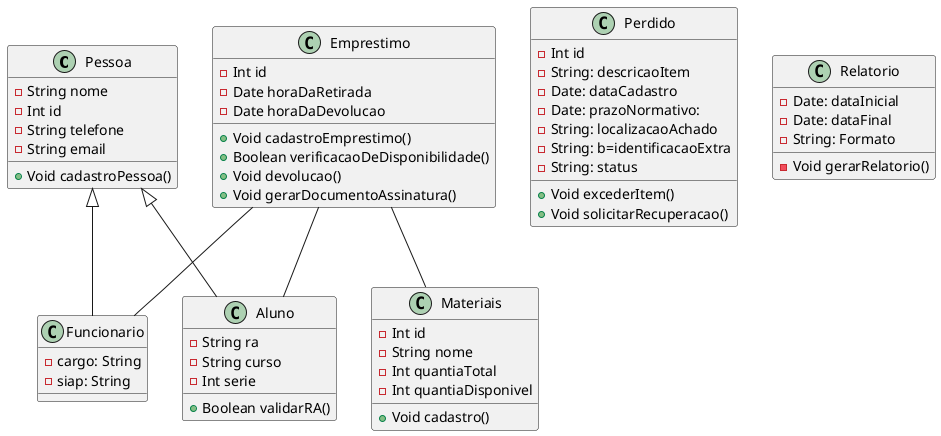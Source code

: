 @startuml   

class Pessoa { 
    -String nome
    -Int id
    -String telefone
    -String email

    +Void cadastroPessoa()
}
 
class Aluno {
    -String ra
    -String curso
    -Int serie

    +Boolean validarRA()
}

class Funcionario {
    -cargo: String
    -siap: String
}

class Materiais {
    -Int id
    -String nome
    -Int quantiaTotal
    -Int quantiaDisponivel

    +Void cadastro()
}

class Emprestimo{
    -Int id
    -Date horaDaRetirada
    -Date horaDaDevolucao

    +Void cadastroEmprestimo()
    +Boolean verificacaoDeDisponibilidade()
    +Void devolucao()
    +Void gerarDocumentoAssinatura()
}

class Perdido {
    -Int id
    -String: descricaoItem
    -Date: dataCadastro
    -Date: prazoNormativo: 
    -String: localizacaoAchado
    -String: b=identificacaoExtra
    -String: status
    +Void excederItem()
    +Void solicitarRecuperacao()
}

class Relatorio {
    -Date: dataInicial
    -Date: dataFinal
    -String: Formato
    -Void gerarRelatorio()
}


Pessoa <|-- Aluno
Pessoa <|-- Funcionario
Emprestimo -- Materiais
Emprestimo -- Aluno
Emprestimo -- Funcionario


@enduml
